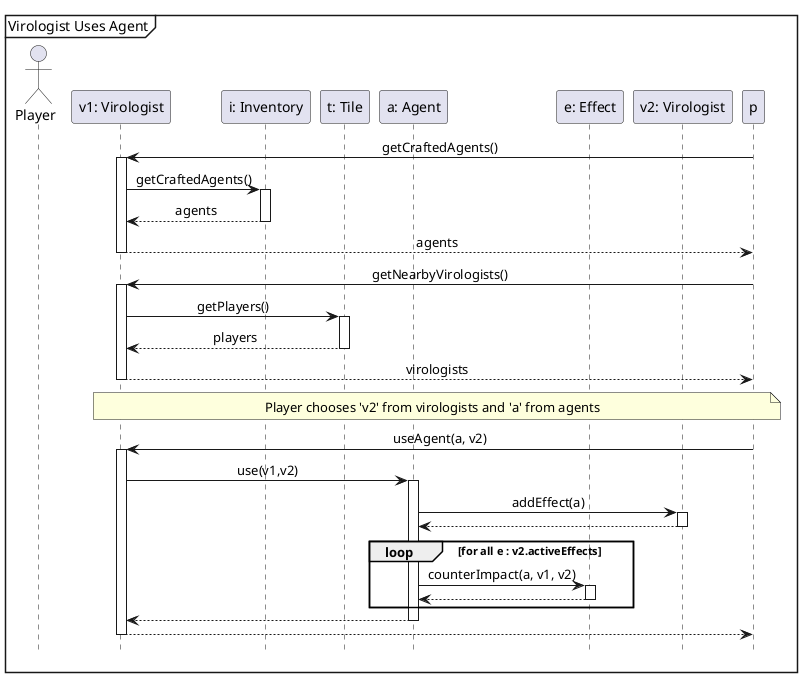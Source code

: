 @startuml
'https://plantuml.com/sequence-diagram
hide footbox
skinparam sequenceMessageAlign center
mainframe Virologist Uses Agent

actor Player
participant "v1: Virologist" as v1
participant "i: Inventory" as i
participant "t: Tile" as t
participant "a: Agent" as a
participant "e: Effect" as e
participant "v2: Virologist" as v2

p -> v1 ++ : getCraftedAgents()
    v1-> i ++ : getCraftedAgents()
    return agents
return agents

p -> v1 ++ : getNearbyVirologists()
    v1-> t ++ : getPlayers()
    return players
return virologists

note over p, v1 : Player chooses 'v2' from virologists and 'a' from agents
p -> v1 ++: useAgent(a, v2)
    v1 -> a ++: use(v1,v2)
        a -> v2 ++: addEffect(a)
        return
        loop for all e : v2.activeEffects
            a -> e ++: counterImpact(a, v1, v2)
            return
        end
    return
return


@enduml